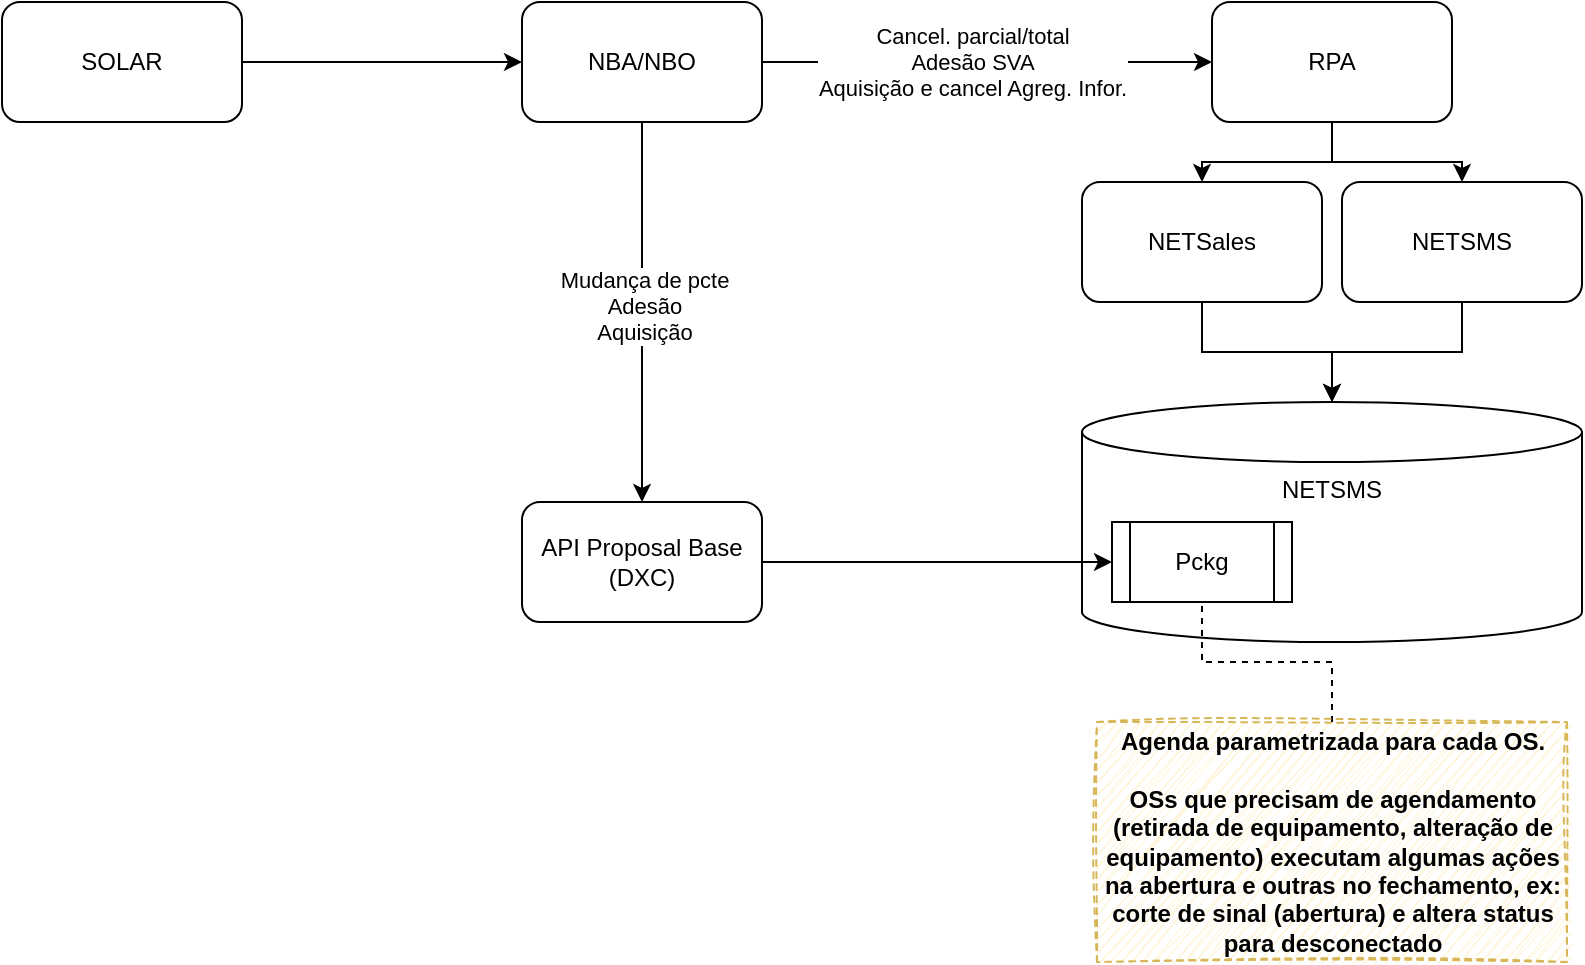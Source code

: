 <mxfile version="24.7.7" pages="3">
  <diagram name="AS IS" id="zxbcZextxd5S9QhHj7xa">
    <mxGraphModel dx="1050" dy="530" grid="1" gridSize="10" guides="1" tooltips="1" connect="1" arrows="1" fold="1" page="1" pageScale="1" pageWidth="827" pageHeight="1169" math="0" shadow="0">
      <root>
        <mxCell id="0" />
        <mxCell id="1" parent="0" />
        <mxCell id="KznWMVIkA24yvkX_GZdp-1" value="NETSMS" style="shape=cylinder3;whiteSpace=wrap;html=1;boundedLbl=1;backgroundOutline=1;size=15;verticalAlign=top;" vertex="1" parent="1">
          <mxGeometry x="560" y="210" width="250" height="120" as="geometry" />
        </mxCell>
        <mxCell id="KznWMVIkA24yvkX_GZdp-2" value="API Proposal Base (DXC)" style="rounded=1;whiteSpace=wrap;html=1;" vertex="1" parent="1">
          <mxGeometry x="280" y="260" width="120" height="60" as="geometry" />
        </mxCell>
        <mxCell id="KznWMVIkA24yvkX_GZdp-3" style="edgeStyle=orthogonalEdgeStyle;rounded=0;orthogonalLoop=1;jettySize=auto;html=1;entryX=0;entryY=0.5;entryDx=0;entryDy=0;" edge="1" parent="1" source="KznWMVIkA24yvkX_GZdp-2" target="zw0QKUcMdJNCVJIQDaNE-3">
          <mxGeometry relative="1" as="geometry" />
        </mxCell>
        <mxCell id="KznWMVIkA24yvkX_GZdp-5" style="edgeStyle=orthogonalEdgeStyle;rounded=0;orthogonalLoop=1;jettySize=auto;html=1;entryX=0.5;entryY=0;entryDx=0;entryDy=0;" edge="1" parent="1" source="KznWMVIkA24yvkX_GZdp-4" target="KznWMVIkA24yvkX_GZdp-2">
          <mxGeometry relative="1" as="geometry" />
        </mxCell>
        <mxCell id="KznWMVIkA24yvkX_GZdp-16" value="Mudança de pcte&lt;div&gt;Adesão&lt;/div&gt;&lt;div&gt;Aquisição&lt;/div&gt;" style="edgeLabel;html=1;align=center;verticalAlign=middle;resizable=0;points=[];" vertex="1" connectable="0" parent="KznWMVIkA24yvkX_GZdp-5">
          <mxGeometry x="-0.038" y="1" relative="1" as="geometry">
            <mxPoint as="offset" />
          </mxGeometry>
        </mxCell>
        <mxCell id="KznWMVIkA24yvkX_GZdp-7" style="edgeStyle=orthogonalEdgeStyle;rounded=0;orthogonalLoop=1;jettySize=auto;html=1;entryX=0;entryY=0.5;entryDx=0;entryDy=0;exitX=1;exitY=0.5;exitDx=0;exitDy=0;" edge="1" parent="1" source="KznWMVIkA24yvkX_GZdp-4" target="KznWMVIkA24yvkX_GZdp-6">
          <mxGeometry relative="1" as="geometry">
            <Array as="points" />
          </mxGeometry>
        </mxCell>
        <mxCell id="KznWMVIkA24yvkX_GZdp-17" value="Cancel. parcial/total&lt;div&gt;Adesão SVA&lt;/div&gt;&lt;div&gt;Aquisição e cancel Agreg. Infor.&lt;/div&gt;" style="edgeLabel;html=1;align=center;verticalAlign=middle;resizable=0;points=[];" vertex="1" connectable="0" parent="KznWMVIkA24yvkX_GZdp-7">
          <mxGeometry x="-0.166" y="2" relative="1" as="geometry">
            <mxPoint x="11" y="2" as="offset" />
          </mxGeometry>
        </mxCell>
        <mxCell id="KznWMVIkA24yvkX_GZdp-4" value="NBA/NBO" style="rounded=1;whiteSpace=wrap;html=1;" vertex="1" parent="1">
          <mxGeometry x="280" y="10" width="120" height="60" as="geometry" />
        </mxCell>
        <mxCell id="KznWMVIkA24yvkX_GZdp-10" style="edgeStyle=orthogonalEdgeStyle;rounded=0;orthogonalLoop=1;jettySize=auto;html=1;" edge="1" parent="1" source="KznWMVIkA24yvkX_GZdp-6" target="KznWMVIkA24yvkX_GZdp-8">
          <mxGeometry relative="1" as="geometry" />
        </mxCell>
        <mxCell id="KznWMVIkA24yvkX_GZdp-11" style="edgeStyle=orthogonalEdgeStyle;rounded=0;orthogonalLoop=1;jettySize=auto;html=1;entryX=0.5;entryY=0;entryDx=0;entryDy=0;" edge="1" parent="1" source="KznWMVIkA24yvkX_GZdp-6" target="KznWMVIkA24yvkX_GZdp-9">
          <mxGeometry relative="1" as="geometry" />
        </mxCell>
        <mxCell id="KznWMVIkA24yvkX_GZdp-6" value="RPA" style="rounded=1;whiteSpace=wrap;html=1;" vertex="1" parent="1">
          <mxGeometry x="625" y="10" width="120" height="60" as="geometry" />
        </mxCell>
        <mxCell id="KznWMVIkA24yvkX_GZdp-8" value="NETSales" style="rounded=1;whiteSpace=wrap;html=1;" vertex="1" parent="1">
          <mxGeometry x="560" y="100" width="120" height="60" as="geometry" />
        </mxCell>
        <mxCell id="KznWMVIkA24yvkX_GZdp-9" value="NETSMS" style="rounded=1;whiteSpace=wrap;html=1;" vertex="1" parent="1">
          <mxGeometry x="690" y="100" width="120" height="60" as="geometry" />
        </mxCell>
        <mxCell id="KznWMVIkA24yvkX_GZdp-12" style="edgeStyle=orthogonalEdgeStyle;rounded=0;orthogonalLoop=1;jettySize=auto;html=1;entryX=0.5;entryY=0;entryDx=0;entryDy=0;entryPerimeter=0;" edge="1" parent="1" source="KznWMVIkA24yvkX_GZdp-8" target="KznWMVIkA24yvkX_GZdp-1">
          <mxGeometry relative="1" as="geometry" />
        </mxCell>
        <mxCell id="KznWMVIkA24yvkX_GZdp-13" style="edgeStyle=orthogonalEdgeStyle;rounded=0;orthogonalLoop=1;jettySize=auto;html=1;entryX=0.5;entryY=0;entryDx=0;entryDy=0;entryPerimeter=0;" edge="1" parent="1" source="KznWMVIkA24yvkX_GZdp-9" target="KznWMVIkA24yvkX_GZdp-1">
          <mxGeometry relative="1" as="geometry" />
        </mxCell>
        <mxCell id="KznWMVIkA24yvkX_GZdp-15" style="edgeStyle=orthogonalEdgeStyle;rounded=0;orthogonalLoop=1;jettySize=auto;html=1;entryX=0;entryY=0.5;entryDx=0;entryDy=0;" edge="1" parent="1" source="KznWMVIkA24yvkX_GZdp-14" target="KznWMVIkA24yvkX_GZdp-4">
          <mxGeometry relative="1" as="geometry" />
        </mxCell>
        <mxCell id="KznWMVIkA24yvkX_GZdp-14" value="SOLAR" style="rounded=1;whiteSpace=wrap;html=1;" vertex="1" parent="1">
          <mxGeometry x="20" y="10" width="120" height="60" as="geometry" />
        </mxCell>
        <mxCell id="zw0QKUcMdJNCVJIQDaNE-4" style="edgeStyle=orthogonalEdgeStyle;rounded=0;orthogonalLoop=1;jettySize=auto;html=1;endArrow=none;endFill=0;dashed=1;exitX=0.5;exitY=0;exitDx=0;exitDy=0;" edge="1" parent="1" source="SR0Eljeet-89_VeQJ0IK-1" target="zw0QKUcMdJNCVJIQDaNE-3">
          <mxGeometry relative="1" as="geometry">
            <mxPoint x="685" y="370" as="sourcePoint" />
          </mxGeometry>
        </mxCell>
        <mxCell id="zw0QKUcMdJNCVJIQDaNE-3" value="Pckg" style="shape=process;whiteSpace=wrap;html=1;backgroundOutline=1;" vertex="1" parent="1">
          <mxGeometry x="575" y="270" width="90" height="40" as="geometry" />
        </mxCell>
        <mxCell id="SR0Eljeet-89_VeQJ0IK-1" value="&lt;div&gt;&lt;b&gt;Agenda parametrizada para cada OS.&lt;/b&gt;&lt;/div&gt;&lt;b&gt;&lt;div&gt;&lt;b&gt;&lt;br&gt;&lt;/b&gt;&lt;/div&gt;OSs que precisam de agendamento (retirada de equipamento, alteração de equipamento) executam algumas ações na abertura e outras no fechamento, ex: corte de sinal (abertura) e altera status para desconectado&lt;/b&gt;" style="text;html=1;align=center;verticalAlign=middle;whiteSpace=wrap;rounded=0;dashed=1;strokeColor=#d6b656;shadow=0;sketch=1;curveFitting=1;jiggle=2;fillColor=#fff2cc;" vertex="1" parent="1">
          <mxGeometry x="567.5" y="370" width="235" height="120" as="geometry" />
        </mxCell>
      </root>
    </mxGraphModel>
  </diagram>
  <diagram name="To Be V1- Nova API Venda Base" id="VKi-I5eIF0n9jjiuaYWm">
    <mxGraphModel dx="1050" dy="530" grid="1" gridSize="10" guides="1" tooltips="1" connect="1" arrows="1" fold="1" page="1" pageScale="1" pageWidth="827" pageHeight="1169" math="0" shadow="0">
      <root>
        <mxCell id="GTb4ueTgLRJUcJQU4vWC-0" />
        <mxCell id="GTb4ueTgLRJUcJQU4vWC-1" parent="GTb4ueTgLRJUcJQU4vWC-0" />
        <mxCell id="GTb4ueTgLRJUcJQU4vWC-5" style="edgeStyle=orthogonalEdgeStyle;rounded=0;orthogonalLoop=1;jettySize=auto;html=1;entryX=0.5;entryY=0;entryDx=0;entryDy=0;" edge="1" parent="GTb4ueTgLRJUcJQU4vWC-1" source="GTb4ueTgLRJUcJQU4vWC-9" target="GTb4ueTgLRJUcJQU4vWC-3">
          <mxGeometry relative="1" as="geometry" />
        </mxCell>
        <mxCell id="GTb4ueTgLRJUcJQU4vWC-2" value="NETSMS" style="shape=cylinder3;whiteSpace=wrap;html=1;boundedLbl=1;backgroundOutline=1;size=15;verticalAlign=top;" vertex="1" parent="GTb4ueTgLRJUcJQU4vWC-1">
          <mxGeometry x="560" y="210" width="250" height="120" as="geometry" />
        </mxCell>
        <mxCell id="GTb4ueTgLRJUcJQU4vWC-3" value="Nova API Venda Base" style="rounded=1;whiteSpace=wrap;html=1;fillColor=#fff2cc;strokeColor=#d6b656;" vertex="1" parent="GTb4ueTgLRJUcJQU4vWC-1">
          <mxGeometry x="280" y="260" width="120" height="60" as="geometry" />
        </mxCell>
        <mxCell id="GTb4ueTgLRJUcJQU4vWC-4" style="edgeStyle=orthogonalEdgeStyle;rounded=0;orthogonalLoop=1;jettySize=auto;html=1;entryX=0;entryY=0.5;entryDx=0;entryDy=0;" edge="1" parent="GTb4ueTgLRJUcJQU4vWC-1" source="GTb4ueTgLRJUcJQU4vWC-3" target="f0ZCHFzW3mLmgLY2GVdL-2">
          <mxGeometry relative="1" as="geometry" />
        </mxCell>
        <mxCell id="BSCJp3dZUxECkc-pxW7m-0" value="Mudança de pcte&lt;div&gt;Adesão&lt;/div&gt;&lt;div&gt;Aquisição&lt;/div&gt;&lt;div&gt;Cancel. parcial/total&lt;div&gt;Adesão SVA&lt;/div&gt;&lt;div&gt;Aquisição e cancel Agreg. Infor.&lt;/div&gt;&lt;/div&gt;" style="edgeLabel;html=1;align=center;verticalAlign=middle;resizable=0;points=[];" vertex="1" connectable="0" parent="GTb4ueTgLRJUcJQU4vWC-4">
          <mxGeometry x="-0.165" y="-2" relative="1" as="geometry">
            <mxPoint x="-127" y="-122" as="offset" />
          </mxGeometry>
        </mxCell>
        <mxCell id="GTb4ueTgLRJUcJQU4vWC-9" value="NBA/NBO" style="rounded=1;whiteSpace=wrap;html=1;" vertex="1" parent="GTb4ueTgLRJUcJQU4vWC-1">
          <mxGeometry x="280" y="10" width="120" height="60" as="geometry" />
        </mxCell>
        <mxCell id="GTb4ueTgLRJUcJQU4vWC-13" value="NETSales" style="rounded=1;whiteSpace=wrap;html=1;" vertex="1" parent="GTb4ueTgLRJUcJQU4vWC-1">
          <mxGeometry x="560" y="100" width="120" height="60" as="geometry" />
        </mxCell>
        <mxCell id="GTb4ueTgLRJUcJQU4vWC-14" value="NETSMS" style="rounded=1;whiteSpace=wrap;html=1;" vertex="1" parent="GTb4ueTgLRJUcJQU4vWC-1">
          <mxGeometry x="690" y="100" width="120" height="60" as="geometry" />
        </mxCell>
        <mxCell id="GTb4ueTgLRJUcJQU4vWC-15" style="edgeStyle=orthogonalEdgeStyle;rounded=0;orthogonalLoop=1;jettySize=auto;html=1;entryX=0.5;entryY=0;entryDx=0;entryDy=0;entryPerimeter=0;" edge="1" parent="GTb4ueTgLRJUcJQU4vWC-1" source="GTb4ueTgLRJUcJQU4vWC-13" target="GTb4ueTgLRJUcJQU4vWC-2">
          <mxGeometry relative="1" as="geometry" />
        </mxCell>
        <mxCell id="GTb4ueTgLRJUcJQU4vWC-16" style="edgeStyle=orthogonalEdgeStyle;rounded=0;orthogonalLoop=1;jettySize=auto;html=1;entryX=0.5;entryY=0;entryDx=0;entryDy=0;entryPerimeter=0;" edge="1" parent="GTb4ueTgLRJUcJQU4vWC-1" source="GTb4ueTgLRJUcJQU4vWC-14" target="GTb4ueTgLRJUcJQU4vWC-2">
          <mxGeometry relative="1" as="geometry" />
        </mxCell>
        <mxCell id="GTb4ueTgLRJUcJQU4vWC-17" style="edgeStyle=orthogonalEdgeStyle;rounded=0;orthogonalLoop=1;jettySize=auto;html=1;entryX=0;entryY=0.5;entryDx=0;entryDy=0;" edge="1" parent="GTb4ueTgLRJUcJQU4vWC-1" source="GTb4ueTgLRJUcJQU4vWC-19" target="GTb4ueTgLRJUcJQU4vWC-9">
          <mxGeometry relative="1" as="geometry" />
        </mxCell>
        <mxCell id="GTb4ueTgLRJUcJQU4vWC-18" style="edgeStyle=orthogonalEdgeStyle;rounded=0;orthogonalLoop=1;jettySize=auto;html=1;entryX=0.5;entryY=0;entryDx=0;entryDy=0;" edge="1" parent="GTb4ueTgLRJUcJQU4vWC-1" source="GTb4ueTgLRJUcJQU4vWC-19" target="GTb4ueTgLRJUcJQU4vWC-20">
          <mxGeometry relative="1" as="geometry" />
        </mxCell>
        <mxCell id="GTb4ueTgLRJUcJQU4vWC-19" value="SOLAR" style="rounded=1;whiteSpace=wrap;html=1;" vertex="1" parent="GTb4ueTgLRJUcJQU4vWC-1">
          <mxGeometry x="20" y="10" width="120" height="60" as="geometry" />
        </mxCell>
        <mxCell id="f0ZCHFzW3mLmgLY2GVdL-3" style="edgeStyle=orthogonalEdgeStyle;rounded=0;orthogonalLoop=1;jettySize=auto;html=1;entryX=0.25;entryY=1;entryDx=0;entryDy=0;" edge="1" parent="GTb4ueTgLRJUcJQU4vWC-1" source="GTb4ueTgLRJUcJQU4vWC-20" target="f0ZCHFzW3mLmgLY2GVdL-2">
          <mxGeometry relative="1" as="geometry">
            <Array as="points">
              <mxPoint x="80" y="340" />
              <mxPoint x="598" y="340" />
            </Array>
          </mxGeometry>
        </mxCell>
        <mxCell id="GTb4ueTgLRJUcJQU4vWC-20" value="Nova API Cancelamento de pedido" style="rounded=1;whiteSpace=wrap;html=1;fillColor=#fff2cc;strokeColor=#d6b656;" vertex="1" parent="GTb4ueTgLRJUcJQU4vWC-1">
          <mxGeometry x="20" y="240" width="120" height="60" as="geometry" />
        </mxCell>
        <mxCell id="f0ZCHFzW3mLmgLY2GVdL-0" style="edgeStyle=orthogonalEdgeStyle;rounded=0;orthogonalLoop=1;jettySize=auto;html=1;endArrow=none;endFill=0;dashed=1;" edge="1" parent="GTb4ueTgLRJUcJQU4vWC-1" source="f0ZCHFzW3mLmgLY2GVdL-1" target="f0ZCHFzW3mLmgLY2GVdL-2">
          <mxGeometry relative="1" as="geometry" />
        </mxCell>
        <mxCell id="f0ZCHFzW3mLmgLY2GVdL-1" value="&lt;div&gt;&lt;b&gt;Agenda parametrizada para cada OS.&lt;/b&gt;&lt;/div&gt;&lt;b&gt;&lt;div&gt;&lt;b&gt;&lt;br&gt;&lt;/b&gt;&lt;/div&gt;OSs que precisam de agendamento (retirada de equipamento, alteração de equipamento) executam algumas ações na abertura e outras no fechamento, ex: corte de sinal (abertura) e altera status para desconectado&lt;/b&gt;" style="text;html=1;align=center;verticalAlign=middle;whiteSpace=wrap;rounded=0;dashed=1;strokeColor=#d6b656;shadow=0;sketch=1;curveFitting=1;jiggle=2;fillColor=#fff2cc;" vertex="1" parent="GTb4ueTgLRJUcJQU4vWC-1">
          <mxGeometry x="567.5" y="370" width="235" height="120" as="geometry" />
        </mxCell>
        <mxCell id="f0ZCHFzW3mLmgLY2GVdL-2" value="Pckg" style="shape=process;whiteSpace=wrap;html=1;backgroundOutline=1;" vertex="1" parent="GTb4ueTgLRJUcJQU4vWC-1">
          <mxGeometry x="575" y="270" width="90" height="40" as="geometry" />
        </mxCell>
        <mxCell id="mvwX42Rd7ZEhryw1QgLZ-0" value="&lt;div&gt;&lt;b&gt;Novo atributo &quot;Data Futura&quot; para que execução do cancelamento. O faturamento deve suspender a cobrança dos itens cancelados até a execução do cancelamento na &quot;data futura&quot;.&lt;/b&gt;&lt;/div&gt;" style="text;html=1;align=center;verticalAlign=middle;whiteSpace=wrap;rounded=0;dashed=1;strokeColor=#d6b656;shadow=0;sketch=1;curveFitting=1;jiggle=2;fillColor=#fff2cc;" vertex="1" parent="GTb4ueTgLRJUcJQU4vWC-1">
          <mxGeometry x="254" y="370" width="235" height="120" as="geometry" />
        </mxCell>
        <mxCell id="mvwX42Rd7ZEhryw1QgLZ-1" style="edgeStyle=orthogonalEdgeStyle;rounded=0;orthogonalLoop=1;jettySize=auto;html=1;endArrow=none;endFill=0;dashed=1;exitX=0.75;exitY=0;exitDx=0;exitDy=0;entryX=0.75;entryY=1;entryDx=0;entryDy=0;" edge="1" parent="GTb4ueTgLRJUcJQU4vWC-1" source="mvwX42Rd7ZEhryw1QgLZ-0" target="GTb4ueTgLRJUcJQU4vWC-3">
          <mxGeometry relative="1" as="geometry">
            <mxPoint x="430" y="220" as="targetPoint" />
            <mxPoint x="695" y="380" as="sourcePoint" />
          </mxGeometry>
        </mxCell>
      </root>
    </mxGraphModel>
  </diagram>
  <diagram name="To Be V2- Nova API Cancelamento" id="ia8PQxVu-n0IRWNG3Q3e">
    <mxGraphModel dx="1050" dy="530" grid="1" gridSize="10" guides="1" tooltips="1" connect="1" arrows="1" fold="1" page="1" pageScale="1" pageWidth="827" pageHeight="1169" math="0" shadow="0">
      <root>
        <mxCell id="A6Rvhkzc93idj-QCLRs0-0" />
        <mxCell id="A6Rvhkzc93idj-QCLRs0-1" parent="A6Rvhkzc93idj-QCLRs0-0" />
        <mxCell id="A6Rvhkzc93idj-QCLRs0-2" value="NETSMS" style="shape=cylinder3;whiteSpace=wrap;html=1;boundedLbl=1;backgroundOutline=1;size=15;verticalAlign=top;" vertex="1" parent="A6Rvhkzc93idj-QCLRs0-1">
          <mxGeometry x="560" y="210" width="250" height="120" as="geometry" />
        </mxCell>
        <mxCell id="A6Rvhkzc93idj-QCLRs0-3" value="API Proposal Base (DXC)" style="rounded=1;whiteSpace=wrap;html=1;" vertex="1" parent="A6Rvhkzc93idj-QCLRs0-1">
          <mxGeometry x="280" y="240" width="120" height="60" as="geometry" />
        </mxCell>
        <mxCell id="A6Rvhkzc93idj-QCLRs0-4" style="edgeStyle=orthogonalEdgeStyle;rounded=0;orthogonalLoop=1;jettySize=auto;html=1;entryX=0;entryY=0.5;entryDx=0;entryDy=0;entryPerimeter=0;" edge="1" parent="A6Rvhkzc93idj-QCLRs0-1" source="A6Rvhkzc93idj-QCLRs0-3" target="A6Rvhkzc93idj-QCLRs0-2">
          <mxGeometry relative="1" as="geometry" />
        </mxCell>
        <mxCell id="A6Rvhkzc93idj-QCLRs0-5" style="edgeStyle=orthogonalEdgeStyle;rounded=0;orthogonalLoop=1;jettySize=auto;html=1;entryX=0.5;entryY=0;entryDx=0;entryDy=0;" edge="1" parent="A6Rvhkzc93idj-QCLRs0-1" source="A6Rvhkzc93idj-QCLRs0-9" target="A6Rvhkzc93idj-QCLRs0-3">
          <mxGeometry relative="1" as="geometry" />
        </mxCell>
        <mxCell id="A6Rvhkzc93idj-QCLRs0-6" value="Mudança de pcte&lt;div&gt;Adesão&lt;/div&gt;&lt;div&gt;Aquisição&lt;/div&gt;" style="edgeLabel;html=1;align=center;verticalAlign=middle;resizable=0;points=[];" vertex="1" connectable="0" parent="A6Rvhkzc93idj-QCLRs0-5">
          <mxGeometry x="-0.038" y="1" relative="1" as="geometry">
            <mxPoint as="offset" />
          </mxGeometry>
        </mxCell>
        <mxCell id="A6Rvhkzc93idj-QCLRs0-7" style="edgeStyle=orthogonalEdgeStyle;rounded=0;orthogonalLoop=1;jettySize=auto;html=1;entryX=0;entryY=0.5;entryDx=0;entryDy=0;exitX=1;exitY=0.5;exitDx=0;exitDy=0;" edge="1" parent="A6Rvhkzc93idj-QCLRs0-1" source="A6Rvhkzc93idj-QCLRs0-9" target="A6Rvhkzc93idj-QCLRs0-12">
          <mxGeometry relative="1" as="geometry">
            <Array as="points" />
          </mxGeometry>
        </mxCell>
        <mxCell id="A6Rvhkzc93idj-QCLRs0-8" value="&lt;div&gt;Adesão SVA&lt;/div&gt;&lt;div&gt;Aquisição e cancel Agreg. Infor.&lt;/div&gt;" style="edgeLabel;html=1;align=center;verticalAlign=middle;resizable=0;points=[];" vertex="1" connectable="0" parent="A6Rvhkzc93idj-QCLRs0-7">
          <mxGeometry x="-0.166" y="2" relative="1" as="geometry">
            <mxPoint x="11" y="2" as="offset" />
          </mxGeometry>
        </mxCell>
        <mxCell id="pbmHpe2_BF1xglMPn9Cs-1" style="edgeStyle=orthogonalEdgeStyle;rounded=0;orthogonalLoop=1;jettySize=auto;html=1;exitX=0.75;exitY=1;exitDx=0;exitDy=0;" edge="1" parent="A6Rvhkzc93idj-QCLRs0-1" source="A6Rvhkzc93idj-QCLRs0-9" target="pbmHpe2_BF1xglMPn9Cs-0">
          <mxGeometry relative="1" as="geometry" />
        </mxCell>
        <mxCell id="pbmHpe2_BF1xglMPn9Cs-2" value="Cancel. parcial/total" style="edgeLabel;html=1;align=center;verticalAlign=middle;resizable=0;points=[];" vertex="1" connectable="0" parent="pbmHpe2_BF1xglMPn9Cs-1">
          <mxGeometry x="0.587" y="-1" relative="1" as="geometry">
            <mxPoint y="8" as="offset" />
          </mxGeometry>
        </mxCell>
        <mxCell id="A6Rvhkzc93idj-QCLRs0-9" value="NBA/NBO" style="rounded=1;whiteSpace=wrap;html=1;" vertex="1" parent="A6Rvhkzc93idj-QCLRs0-1">
          <mxGeometry x="280" y="10" width="120" height="60" as="geometry" />
        </mxCell>
        <mxCell id="A6Rvhkzc93idj-QCLRs0-10" style="edgeStyle=orthogonalEdgeStyle;rounded=0;orthogonalLoop=1;jettySize=auto;html=1;" edge="1" parent="A6Rvhkzc93idj-QCLRs0-1" source="A6Rvhkzc93idj-QCLRs0-12" target="A6Rvhkzc93idj-QCLRs0-13">
          <mxGeometry relative="1" as="geometry" />
        </mxCell>
        <mxCell id="A6Rvhkzc93idj-QCLRs0-11" style="edgeStyle=orthogonalEdgeStyle;rounded=0;orthogonalLoop=1;jettySize=auto;html=1;entryX=0.5;entryY=0;entryDx=0;entryDy=0;" edge="1" parent="A6Rvhkzc93idj-QCLRs0-1" source="A6Rvhkzc93idj-QCLRs0-12" target="A6Rvhkzc93idj-QCLRs0-14">
          <mxGeometry relative="1" as="geometry" />
        </mxCell>
        <mxCell id="A6Rvhkzc93idj-QCLRs0-12" value="RPA" style="rounded=1;whiteSpace=wrap;html=1;" vertex="1" parent="A6Rvhkzc93idj-QCLRs0-1">
          <mxGeometry x="625" y="10" width="120" height="60" as="geometry" />
        </mxCell>
        <mxCell id="A6Rvhkzc93idj-QCLRs0-13" value="NETSales" style="rounded=1;whiteSpace=wrap;html=1;" vertex="1" parent="A6Rvhkzc93idj-QCLRs0-1">
          <mxGeometry x="560" y="100" width="120" height="60" as="geometry" />
        </mxCell>
        <mxCell id="A6Rvhkzc93idj-QCLRs0-14" value="NETSMS" style="rounded=1;whiteSpace=wrap;html=1;" vertex="1" parent="A6Rvhkzc93idj-QCLRs0-1">
          <mxGeometry x="690" y="100" width="120" height="60" as="geometry" />
        </mxCell>
        <mxCell id="A6Rvhkzc93idj-QCLRs0-15" style="edgeStyle=orthogonalEdgeStyle;rounded=0;orthogonalLoop=1;jettySize=auto;html=1;entryX=0.5;entryY=0;entryDx=0;entryDy=0;entryPerimeter=0;" edge="1" parent="A6Rvhkzc93idj-QCLRs0-1" source="A6Rvhkzc93idj-QCLRs0-13" target="A6Rvhkzc93idj-QCLRs0-2">
          <mxGeometry relative="1" as="geometry" />
        </mxCell>
        <mxCell id="A6Rvhkzc93idj-QCLRs0-16" style="edgeStyle=orthogonalEdgeStyle;rounded=0;orthogonalLoop=1;jettySize=auto;html=1;entryX=0.5;entryY=0;entryDx=0;entryDy=0;entryPerimeter=0;" edge="1" parent="A6Rvhkzc93idj-QCLRs0-1" source="A6Rvhkzc93idj-QCLRs0-14" target="A6Rvhkzc93idj-QCLRs0-2">
          <mxGeometry relative="1" as="geometry" />
        </mxCell>
        <mxCell id="A6Rvhkzc93idj-QCLRs0-17" style="edgeStyle=orthogonalEdgeStyle;rounded=0;orthogonalLoop=1;jettySize=auto;html=1;entryX=0;entryY=0.5;entryDx=0;entryDy=0;" edge="1" parent="A6Rvhkzc93idj-QCLRs0-1" source="A6Rvhkzc93idj-QCLRs0-18" target="A6Rvhkzc93idj-QCLRs0-9">
          <mxGeometry relative="1" as="geometry" />
        </mxCell>
        <mxCell id="A6Rvhkzc93idj-QCLRs0-18" value="SOLAR" style="rounded=1;whiteSpace=wrap;html=1;" vertex="1" parent="A6Rvhkzc93idj-QCLRs0-1">
          <mxGeometry x="20" y="10" width="120" height="60" as="geometry" />
        </mxCell>
        <mxCell id="MdfGjPhAFePMcJ4vIeWC-0" style="edgeStyle=orthogonalEdgeStyle;rounded=0;orthogonalLoop=1;jettySize=auto;html=1;entryX=0.5;entryY=0;entryDx=0;entryDy=0;exitX=0.5;exitY=1;exitDx=0;exitDy=0;" edge="1" parent="A6Rvhkzc93idj-QCLRs0-1" target="MdfGjPhAFePMcJ4vIeWC-1" source="A6Rvhkzc93idj-QCLRs0-18">
          <mxGeometry relative="1" as="geometry">
            <mxPoint x="80" y="70" as="sourcePoint" />
          </mxGeometry>
        </mxCell>
        <mxCell id="MdfGjPhAFePMcJ4vIeWC-1" value="Nova API Cancelamento de pedido" style="rounded=1;whiteSpace=wrap;html=1;fillColor=#fff2cc;strokeColor=#d6b656;" vertex="1" parent="A6Rvhkzc93idj-QCLRs0-1">
          <mxGeometry x="20" y="240" width="120" height="60" as="geometry" />
        </mxCell>
        <mxCell id="pbmHpe2_BF1xglMPn9Cs-0" value="Nova API Cancelamento Parcial/total contrato" style="rounded=1;whiteSpace=wrap;html=1;fillColor=#fff2cc;strokeColor=#d6b656;" vertex="1" parent="A6Rvhkzc93idj-QCLRs0-1">
          <mxGeometry x="400" y="160" width="120" height="60" as="geometry" />
        </mxCell>
        <mxCell id="pbmHpe2_BF1xglMPn9Cs-3" style="edgeStyle=orthogonalEdgeStyle;rounded=0;orthogonalLoop=1;jettySize=auto;html=1;entryX=0.25;entryY=0;entryDx=0;entryDy=0;exitX=0.5;exitY=1;exitDx=0;exitDy=0;" edge="1" parent="A6Rvhkzc93idj-QCLRs0-1" source="pbmHpe2_BF1xglMPn9Cs-0" target="vyYjp4FDoqbmmqX-Gc-a-0">
          <mxGeometry relative="1" as="geometry" />
        </mxCell>
        <mxCell id="vyYjp4FDoqbmmqX-Gc-a-0" value="Pckg" style="shape=process;whiteSpace=wrap;html=1;backgroundOutline=1;" vertex="1" parent="A6Rvhkzc93idj-QCLRs0-1">
          <mxGeometry x="575" y="270" width="90" height="40" as="geometry" />
        </mxCell>
        <mxCell id="dT3wAG7UT7Ft9LYGdAy6-0" style="edgeStyle=orthogonalEdgeStyle;rounded=0;orthogonalLoop=1;jettySize=auto;html=1;entryX=0.25;entryY=1;entryDx=0;entryDy=0;exitX=0.5;exitY=1;exitDx=0;exitDy=0;" edge="1" parent="A6Rvhkzc93idj-QCLRs0-1" source="MdfGjPhAFePMcJ4vIeWC-1" target="vyYjp4FDoqbmmqX-Gc-a-0">
          <mxGeometry relative="1" as="geometry">
            <mxPoint x="80" y="300" as="sourcePoint" />
            <mxPoint x="598" y="310" as="targetPoint" />
            <Array as="points">
              <mxPoint x="80" y="340" />
              <mxPoint x="598" y="340" />
            </Array>
          </mxGeometry>
        </mxCell>
        <mxCell id="u8R3m8kKTggYp4JnI6MO-0" style="edgeStyle=orthogonalEdgeStyle;rounded=0;orthogonalLoop=1;jettySize=auto;html=1;endArrow=none;endFill=0;dashed=1;exitX=0.5;exitY=0;exitDx=0;exitDy=0;" edge="1" parent="A6Rvhkzc93idj-QCLRs0-1" source="MJ8xe-s-0FfQuR1Jw1G1-0">
          <mxGeometry relative="1" as="geometry">
            <mxPoint x="620" y="310" as="targetPoint" />
            <mxPoint x="685" y="370" as="sourcePoint" />
          </mxGeometry>
        </mxCell>
        <mxCell id="MJ8xe-s-0FfQuR1Jw1G1-0" value="&lt;div&gt;&lt;b&gt;Agenda parametrizada para cada OS.&lt;/b&gt;&lt;/div&gt;&lt;b&gt;&lt;div&gt;&lt;b&gt;&lt;br&gt;&lt;/b&gt;&lt;/div&gt;OSs que precisam de agendamento (retirada de equipamento, alteração de equipamento) executam algumas ações na abertura e outras no fechamento, ex: corte de sinal (abertura) e altera status para desconectado&lt;/b&gt;" style="text;html=1;align=center;verticalAlign=middle;whiteSpace=wrap;rounded=0;dashed=1;strokeColor=#d6b656;shadow=0;sketch=1;curveFitting=1;jiggle=2;fillColor=#fff2cc;" vertex="1" parent="A6Rvhkzc93idj-QCLRs0-1">
          <mxGeometry x="567.5" y="370" width="235" height="120" as="geometry" />
        </mxCell>
        <mxCell id="dWdJtVhoQdjJ_VK44IQi-0" value="&lt;div&gt;&lt;b&gt;Novo atributo &quot;Data Futura&quot; para que execução do cancelamento. O faturamento deve suspender a cobrança dos itens cancelados até a execução do cancelamento na &quot;data futura&quot;.&lt;/b&gt;&lt;/div&gt;" style="text;html=1;align=center;verticalAlign=middle;whiteSpace=wrap;rounded=0;dashed=1;strokeColor=#d6b656;shadow=0;sketch=1;curveFitting=1;jiggle=2;fillColor=#fff2cc;" vertex="1" parent="A6Rvhkzc93idj-QCLRs0-1">
          <mxGeometry x="254" y="370" width="235" height="120" as="geometry" />
        </mxCell>
        <mxCell id="dWdJtVhoQdjJ_VK44IQi-1" style="edgeStyle=orthogonalEdgeStyle;rounded=0;orthogonalLoop=1;jettySize=auto;html=1;endArrow=none;endFill=0;dashed=1;exitX=0.75;exitY=0;exitDx=0;exitDy=0;entryX=0.25;entryY=1;entryDx=0;entryDy=0;" edge="1" parent="A6Rvhkzc93idj-QCLRs0-1" source="dWdJtVhoQdjJ_VK44IQi-0" target="pbmHpe2_BF1xglMPn9Cs-0">
          <mxGeometry relative="1" as="geometry">
            <mxPoint x="630" y="320" as="targetPoint" />
            <mxPoint x="695" y="380" as="sourcePoint" />
          </mxGeometry>
        </mxCell>
      </root>
    </mxGraphModel>
  </diagram>
</mxfile>
